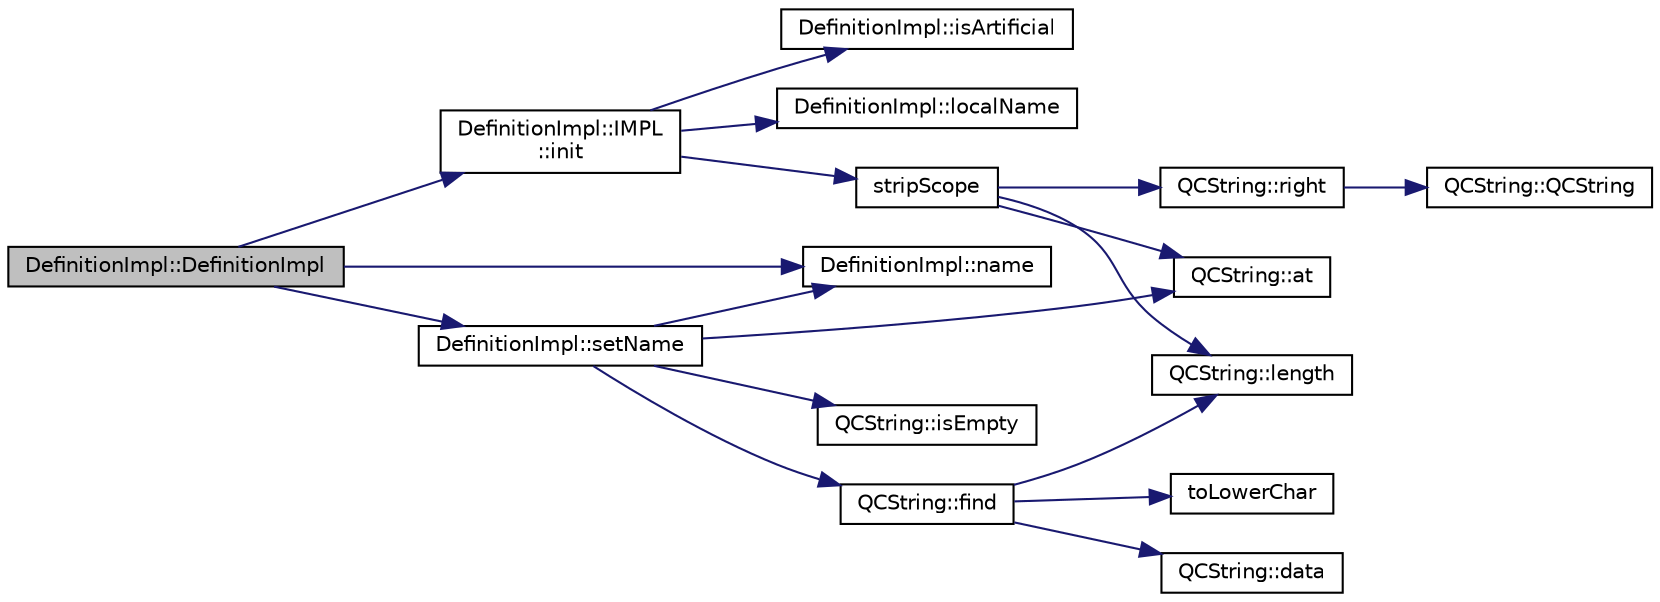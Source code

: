 digraph "DefinitionImpl::DefinitionImpl"
{
 // LATEX_PDF_SIZE
  edge [fontname="Helvetica",fontsize="10",labelfontname="Helvetica",labelfontsize="10"];
  node [fontname="Helvetica",fontsize="10",shape=record];
  rankdir="LR";
  Node1 [label="DefinitionImpl::DefinitionImpl",height=0.2,width=0.4,color="black", fillcolor="grey75", style="filled", fontcolor="black",tooltip=" "];
  Node1 -> Node2 [color="midnightblue",fontsize="10",style="solid"];
  Node2 [label="DefinitionImpl::IMPL\l::init",height=0.2,width=0.4,color="black", fillcolor="white", style="filled",URL="$classDefinitionImpl_1_1IMPL.html#af11e2e3679dc4e7f1e80861b9281ec49",tooltip=" "];
  Node2 -> Node3 [color="midnightblue",fontsize="10",style="solid"];
  Node3 [label="DefinitionImpl::isArtificial",height=0.2,width=0.4,color="black", fillcolor="white", style="filled",URL="$classDefinitionImpl.html#a77473c955b97f054478c31c7d61e6dd8",tooltip=" "];
  Node2 -> Node4 [color="midnightblue",fontsize="10",style="solid"];
  Node4 [label="DefinitionImpl::localName",height=0.2,width=0.4,color="black", fillcolor="white", style="filled",URL="$classDefinitionImpl.html#af176d6ff09963a1775552aa4e1a1ead2",tooltip=" "];
  Node2 -> Node5 [color="midnightblue",fontsize="10",style="solid"];
  Node5 [label="stripScope",height=0.2,width=0.4,color="black", fillcolor="white", style="filled",URL="$util_8cpp.html#a78d33655f54cd45e22070b58a6dce6b6",tooltip=" "];
  Node5 -> Node6 [color="midnightblue",fontsize="10",style="solid"];
  Node6 [label="QCString::at",height=0.2,width=0.4,color="black", fillcolor="white", style="filled",URL="$classQCString.html#a4c8be5d062cc14919b53ff0a3c8f9a4f",tooltip=" "];
  Node5 -> Node7 [color="midnightblue",fontsize="10",style="solid"];
  Node7 [label="QCString::length",height=0.2,width=0.4,color="black", fillcolor="white", style="filled",URL="$classQCString.html#ac52596733e9110b778019946d73fb268",tooltip=" "];
  Node5 -> Node8 [color="midnightblue",fontsize="10",style="solid"];
  Node8 [label="QCString::right",height=0.2,width=0.4,color="black", fillcolor="white", style="filled",URL="$classQCString.html#a8f4aa5417f6a834f28c7148a1fe262d5",tooltip=" "];
  Node8 -> Node9 [color="midnightblue",fontsize="10",style="solid"];
  Node9 [label="QCString::QCString",height=0.2,width=0.4,color="black", fillcolor="white", style="filled",URL="$classQCString.html#ad691e1087cc03e14e00d1147ae0ecab7",tooltip=" "];
  Node1 -> Node10 [color="midnightblue",fontsize="10",style="solid"];
  Node10 [label="DefinitionImpl::name",height=0.2,width=0.4,color="black", fillcolor="white", style="filled",URL="$classDefinitionImpl.html#a74ef9c81f02bb1ffaf62ba31239750c4",tooltip=" "];
  Node1 -> Node11 [color="midnightblue",fontsize="10",style="solid"];
  Node11 [label="DefinitionImpl::setName",height=0.2,width=0.4,color="black", fillcolor="white", style="filled",URL="$classDefinitionImpl.html#a4520429e5db9d22dabd4a69ecd49bcdc",tooltip=" "];
  Node11 -> Node6 [color="midnightblue",fontsize="10",style="solid"];
  Node11 -> Node12 [color="midnightblue",fontsize="10",style="solid"];
  Node12 [label="QCString::find",height=0.2,width=0.4,color="black", fillcolor="white", style="filled",URL="$classQCString.html#a0182ece6b76dad6475dafb53e2faaf10",tooltip=" "];
  Node12 -> Node13 [color="midnightblue",fontsize="10",style="solid"];
  Node13 [label="QCString::data",height=0.2,width=0.4,color="black", fillcolor="white", style="filled",URL="$classQCString.html#ac3aa3ac1a1c36d3305eba22a2eb0d098",tooltip=" "];
  Node12 -> Node7 [color="midnightblue",fontsize="10",style="solid"];
  Node12 -> Node14 [color="midnightblue",fontsize="10",style="solid"];
  Node14 [label="toLowerChar",height=0.2,width=0.4,color="black", fillcolor="white", style="filled",URL="$qcstring_8cpp.html#a4e545641f98651d4fb8299b407721f9b",tooltip=" "];
  Node11 -> Node15 [color="midnightblue",fontsize="10",style="solid"];
  Node15 [label="QCString::isEmpty",height=0.2,width=0.4,color="black", fillcolor="white", style="filled",URL="$classQCString.html#a621c4090d69ad7d05ef8e5234376c3d8",tooltip=" "];
  Node11 -> Node10 [color="midnightblue",fontsize="10",style="solid"];
}
